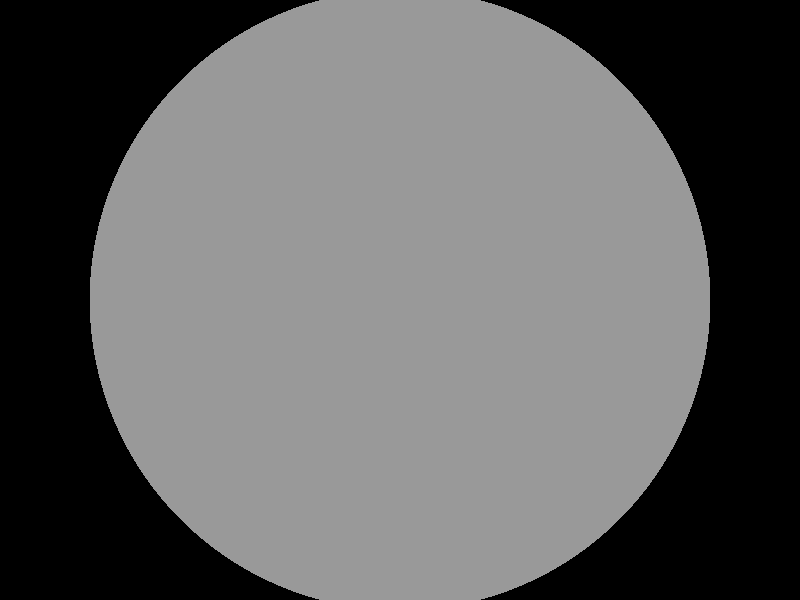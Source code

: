 // Created using POV-Ray 3.6.

#version 3.6;

global_settings {
  assumed_gamma 1
    radiosity {
      pretrace_start 0.08
      pretrace_end 0.04
      count 35

      nearest_count 5
      error_bound 1.8
      recursion_limit 3

      low_error_factor 0.5
      gray_threshold 0.0
      minimum_reuse 0.015
      brightness 1

      adc_bailout 0.01/2
    }
}

camera {
  location <0, 0, -512>
  rotate <0, 0, 0>
  right x*image_width/image_height
  angle 360*(1/(1024+216+8)) /* 360*0.25 */ 
  look_at <0, 0, 0>
}

light_source { <-256, 512, -512>
  color rgb <1, 1, 1>
}

sphere { <0, 0, 0>, 1
  scale <1, 1, 1>
  rotate <0, 0, 0>
  texture {
    pigment { rgb 0.317 }
    finish {
      specular 0.2
      roughness 0.025
      ambient 0.2
      diffuse 0.725
      brilliance 1
    }
  }
}
